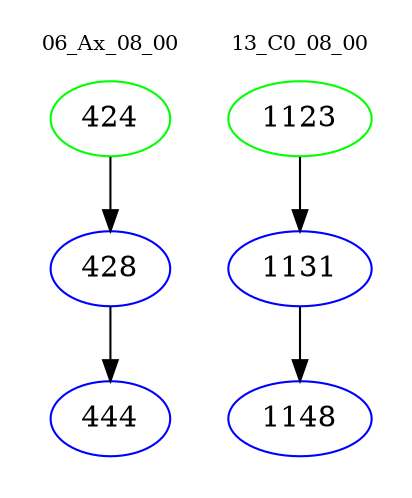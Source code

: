 digraph{
subgraph cluster_0 {
color = white
label = "06_Ax_08_00";
fontsize=10;
T0_424 [label="424", color="green"]
T0_424 -> T0_428 [color="black"]
T0_428 [label="428", color="blue"]
T0_428 -> T0_444 [color="black"]
T0_444 [label="444", color="blue"]
}
subgraph cluster_1 {
color = white
label = "13_C0_08_00";
fontsize=10;
T1_1123 [label="1123", color="green"]
T1_1123 -> T1_1131 [color="black"]
T1_1131 [label="1131", color="blue"]
T1_1131 -> T1_1148 [color="black"]
T1_1148 [label="1148", color="blue"]
}
}
